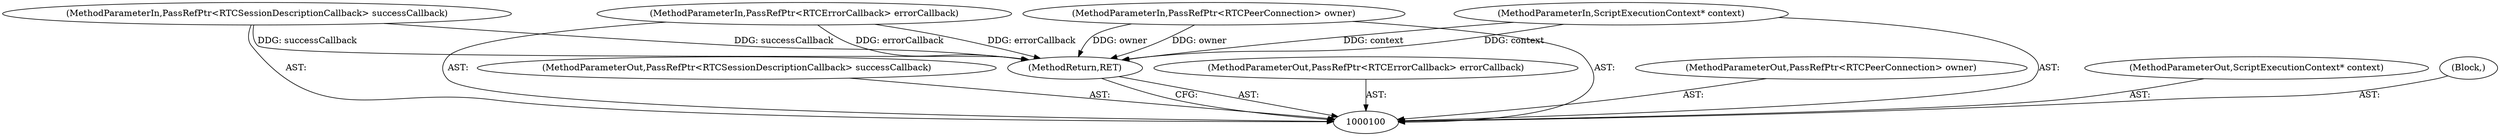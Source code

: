 digraph "0_Chrome_ab5e55ff333def909d025ac45da9ffa0d88a63f2_4" {
"1000106" [label="(MethodReturn,RET)"];
"1000102" [label="(MethodParameterIn,PassRefPtr<RTCSessionDescriptionCallback> successCallback)"];
"1000115" [label="(MethodParameterOut,PassRefPtr<RTCSessionDescriptionCallback> successCallback)"];
"1000103" [label="(MethodParameterIn,PassRefPtr<RTCErrorCallback> errorCallback)"];
"1000116" [label="(MethodParameterOut,PassRefPtr<RTCErrorCallback> errorCallback)"];
"1000104" [label="(MethodParameterIn,PassRefPtr<RTCPeerConnection> owner)"];
"1000117" [label="(MethodParameterOut,PassRefPtr<RTCPeerConnection> owner)"];
"1000101" [label="(MethodParameterIn,ScriptExecutionContext* context)"];
"1000114" [label="(MethodParameterOut,ScriptExecutionContext* context)"];
"1000105" [label="(Block,)"];
"1000106" -> "1000100"  [label="AST: "];
"1000106" -> "1000100"  [label="CFG: "];
"1000104" -> "1000106"  [label="DDG: owner"];
"1000103" -> "1000106"  [label="DDG: errorCallback"];
"1000102" -> "1000106"  [label="DDG: successCallback"];
"1000101" -> "1000106"  [label="DDG: context"];
"1000102" -> "1000100"  [label="AST: "];
"1000102" -> "1000106"  [label="DDG: successCallback"];
"1000115" -> "1000100"  [label="AST: "];
"1000103" -> "1000100"  [label="AST: "];
"1000103" -> "1000106"  [label="DDG: errorCallback"];
"1000116" -> "1000100"  [label="AST: "];
"1000104" -> "1000100"  [label="AST: "];
"1000104" -> "1000106"  [label="DDG: owner"];
"1000117" -> "1000100"  [label="AST: "];
"1000101" -> "1000100"  [label="AST: "];
"1000101" -> "1000106"  [label="DDG: context"];
"1000114" -> "1000100"  [label="AST: "];
"1000105" -> "1000100"  [label="AST: "];
}
